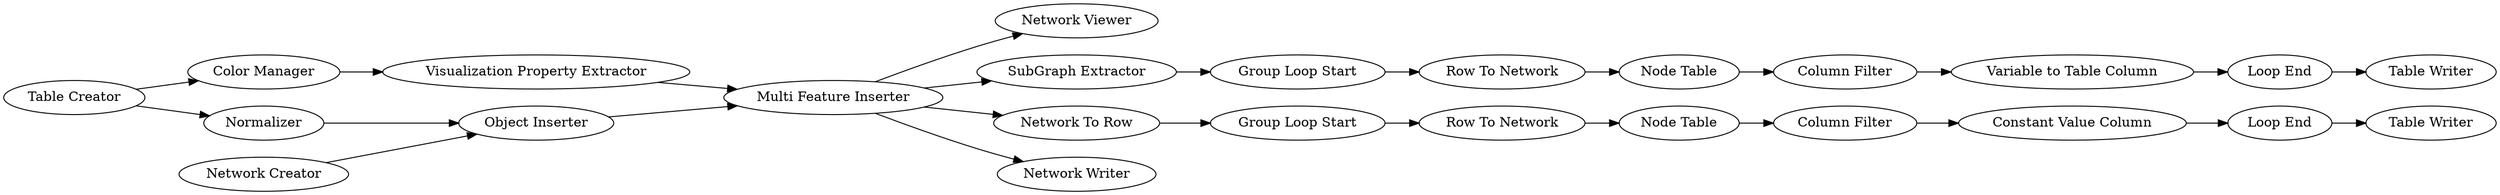 digraph {
	1 [label="Table Creator"]
	2 [label="Object Inserter"]
	3 [label="Network Viewer"]
	4 [label="Color Manager"]
	5 [label="Multi Feature Inserter"]
	6 [label="Visualization Property Extractor"]
	7 [label=Normalizer]
	9 [label="SubGraph Extractor"]
	11 [label="Row To Network"]
	12 [label="Node Table"]
	14 [label="Variable to Table Column"]
	15 [label="Group Loop Start"]
	16 [label="Column Filter"]
	17 [label="Network To Row"]
	19 [label="Node Table"]
	20 [label="Row To Network"]
	21 [label="Group Loop Start"]
	22 [label="Column Filter"]
	23 [label="Loop End"]
	24 [label="Constant Value Column"]
	27 [label="Loop End"]
	28 [label="Network Creator"]
	29 [label="Table Writer"]
	30 [label="Table Writer"]
	31 [label="Network Writer"]
	1 -> 4
	1 -> 7
	2 -> 5
	4 -> 6
	5 -> 3
	5 -> 9
	5 -> 17
	5 -> 31
	6 -> 5
	7 -> 2
	9 -> 15
	11 -> 12
	12 -> 16
	14 -> 27
	15 -> 11
	16 -> 14
	17 -> 21
	19 -> 22
	20 -> 19
	21 -> 20
	22 -> 24
	23 -> 29
	24 -> 23
	27 -> 30
	28 -> 2
	rankdir=LR
}
